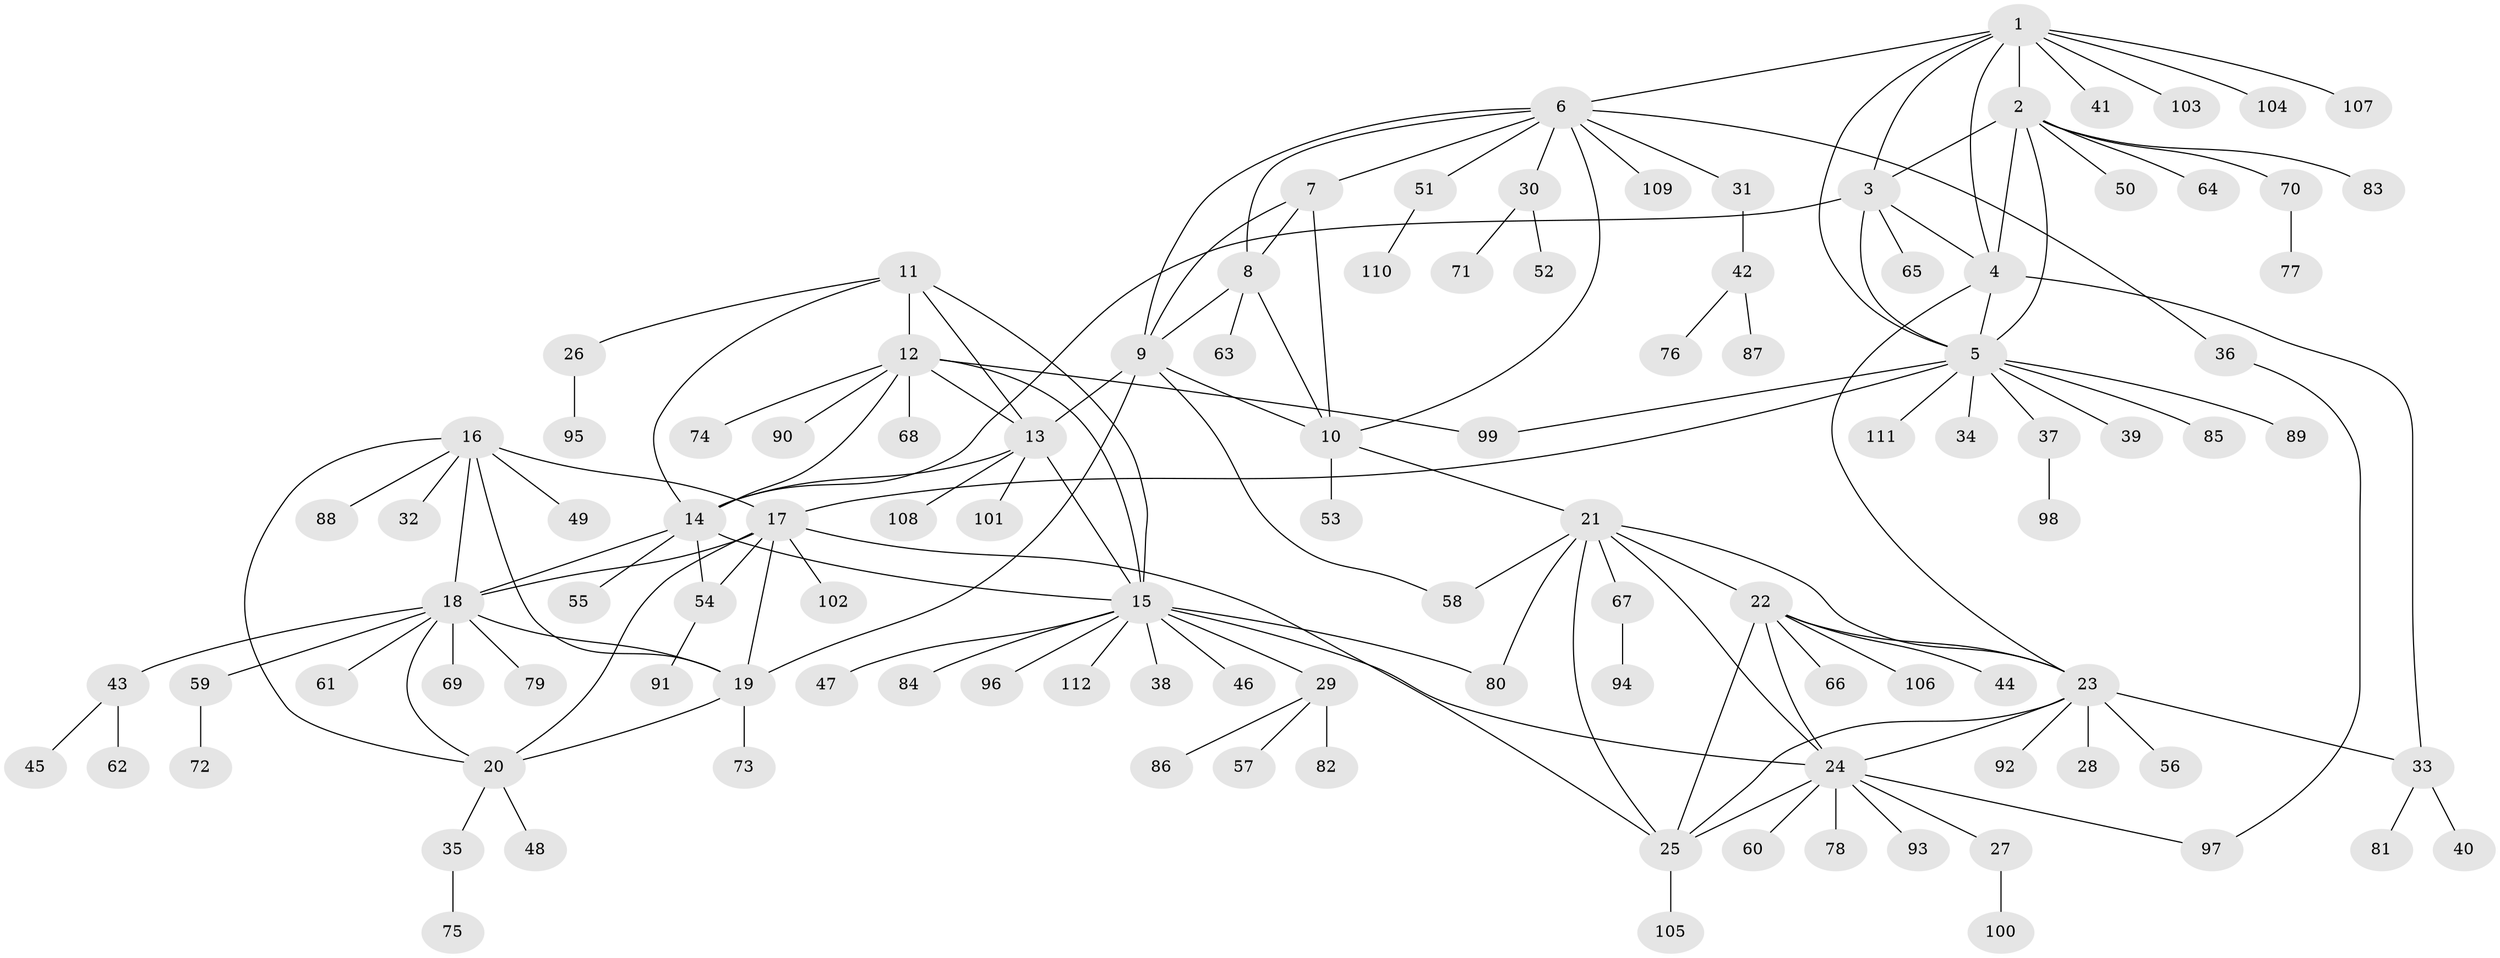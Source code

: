 // coarse degree distribution, {7: 0.011494252873563218, 15: 0.011494252873563218, 4: 0.034482758620689655, 11: 0.011494252873563218, 9: 0.022988505747126436, 6: 0.034482758620689655, 5: 0.034482758620689655, 8: 0.034482758620689655, 12: 0.011494252873563218, 10: 0.022988505747126436, 1: 0.6436781609195402, 2: 0.10344827586206896, 3: 0.022988505747126436}
// Generated by graph-tools (version 1.1) at 2025/42/03/06/25 10:42:09]
// undirected, 112 vertices, 153 edges
graph export_dot {
graph [start="1"]
  node [color=gray90,style=filled];
  1;
  2;
  3;
  4;
  5;
  6;
  7;
  8;
  9;
  10;
  11;
  12;
  13;
  14;
  15;
  16;
  17;
  18;
  19;
  20;
  21;
  22;
  23;
  24;
  25;
  26;
  27;
  28;
  29;
  30;
  31;
  32;
  33;
  34;
  35;
  36;
  37;
  38;
  39;
  40;
  41;
  42;
  43;
  44;
  45;
  46;
  47;
  48;
  49;
  50;
  51;
  52;
  53;
  54;
  55;
  56;
  57;
  58;
  59;
  60;
  61;
  62;
  63;
  64;
  65;
  66;
  67;
  68;
  69;
  70;
  71;
  72;
  73;
  74;
  75;
  76;
  77;
  78;
  79;
  80;
  81;
  82;
  83;
  84;
  85;
  86;
  87;
  88;
  89;
  90;
  91;
  92;
  93;
  94;
  95;
  96;
  97;
  98;
  99;
  100;
  101;
  102;
  103;
  104;
  105;
  106;
  107;
  108;
  109;
  110;
  111;
  112;
  1 -- 2;
  1 -- 3;
  1 -- 4;
  1 -- 5;
  1 -- 6;
  1 -- 41;
  1 -- 103;
  1 -- 104;
  1 -- 107;
  2 -- 3;
  2 -- 4;
  2 -- 5;
  2 -- 50;
  2 -- 64;
  2 -- 70;
  2 -- 83;
  3 -- 4;
  3 -- 5;
  3 -- 14;
  3 -- 65;
  4 -- 5;
  4 -- 23;
  4 -- 33;
  5 -- 17;
  5 -- 34;
  5 -- 37;
  5 -- 39;
  5 -- 85;
  5 -- 89;
  5 -- 99;
  5 -- 111;
  6 -- 7;
  6 -- 8;
  6 -- 9;
  6 -- 10;
  6 -- 30;
  6 -- 31;
  6 -- 36;
  6 -- 51;
  6 -- 109;
  7 -- 8;
  7 -- 9;
  7 -- 10;
  8 -- 9;
  8 -- 10;
  8 -- 63;
  9 -- 10;
  9 -- 13;
  9 -- 19;
  9 -- 58;
  10 -- 21;
  10 -- 53;
  11 -- 12;
  11 -- 13;
  11 -- 14;
  11 -- 15;
  11 -- 26;
  12 -- 13;
  12 -- 14;
  12 -- 15;
  12 -- 68;
  12 -- 74;
  12 -- 90;
  12 -- 99;
  13 -- 14;
  13 -- 15;
  13 -- 101;
  13 -- 108;
  14 -- 15;
  14 -- 18;
  14 -- 54;
  14 -- 55;
  15 -- 24;
  15 -- 29;
  15 -- 38;
  15 -- 46;
  15 -- 47;
  15 -- 80;
  15 -- 84;
  15 -- 96;
  15 -- 112;
  16 -- 17;
  16 -- 18;
  16 -- 19;
  16 -- 20;
  16 -- 32;
  16 -- 49;
  16 -- 88;
  17 -- 18;
  17 -- 19;
  17 -- 20;
  17 -- 25;
  17 -- 54;
  17 -- 102;
  18 -- 19;
  18 -- 20;
  18 -- 43;
  18 -- 59;
  18 -- 61;
  18 -- 69;
  18 -- 79;
  19 -- 20;
  19 -- 73;
  20 -- 35;
  20 -- 48;
  21 -- 22;
  21 -- 23;
  21 -- 24;
  21 -- 25;
  21 -- 58;
  21 -- 67;
  21 -- 80;
  22 -- 23;
  22 -- 24;
  22 -- 25;
  22 -- 44;
  22 -- 66;
  22 -- 106;
  23 -- 24;
  23 -- 25;
  23 -- 28;
  23 -- 33;
  23 -- 56;
  23 -- 92;
  24 -- 25;
  24 -- 27;
  24 -- 60;
  24 -- 78;
  24 -- 93;
  24 -- 97;
  25 -- 105;
  26 -- 95;
  27 -- 100;
  29 -- 57;
  29 -- 82;
  29 -- 86;
  30 -- 52;
  30 -- 71;
  31 -- 42;
  33 -- 40;
  33 -- 81;
  35 -- 75;
  36 -- 97;
  37 -- 98;
  42 -- 76;
  42 -- 87;
  43 -- 45;
  43 -- 62;
  51 -- 110;
  54 -- 91;
  59 -- 72;
  67 -- 94;
  70 -- 77;
}
